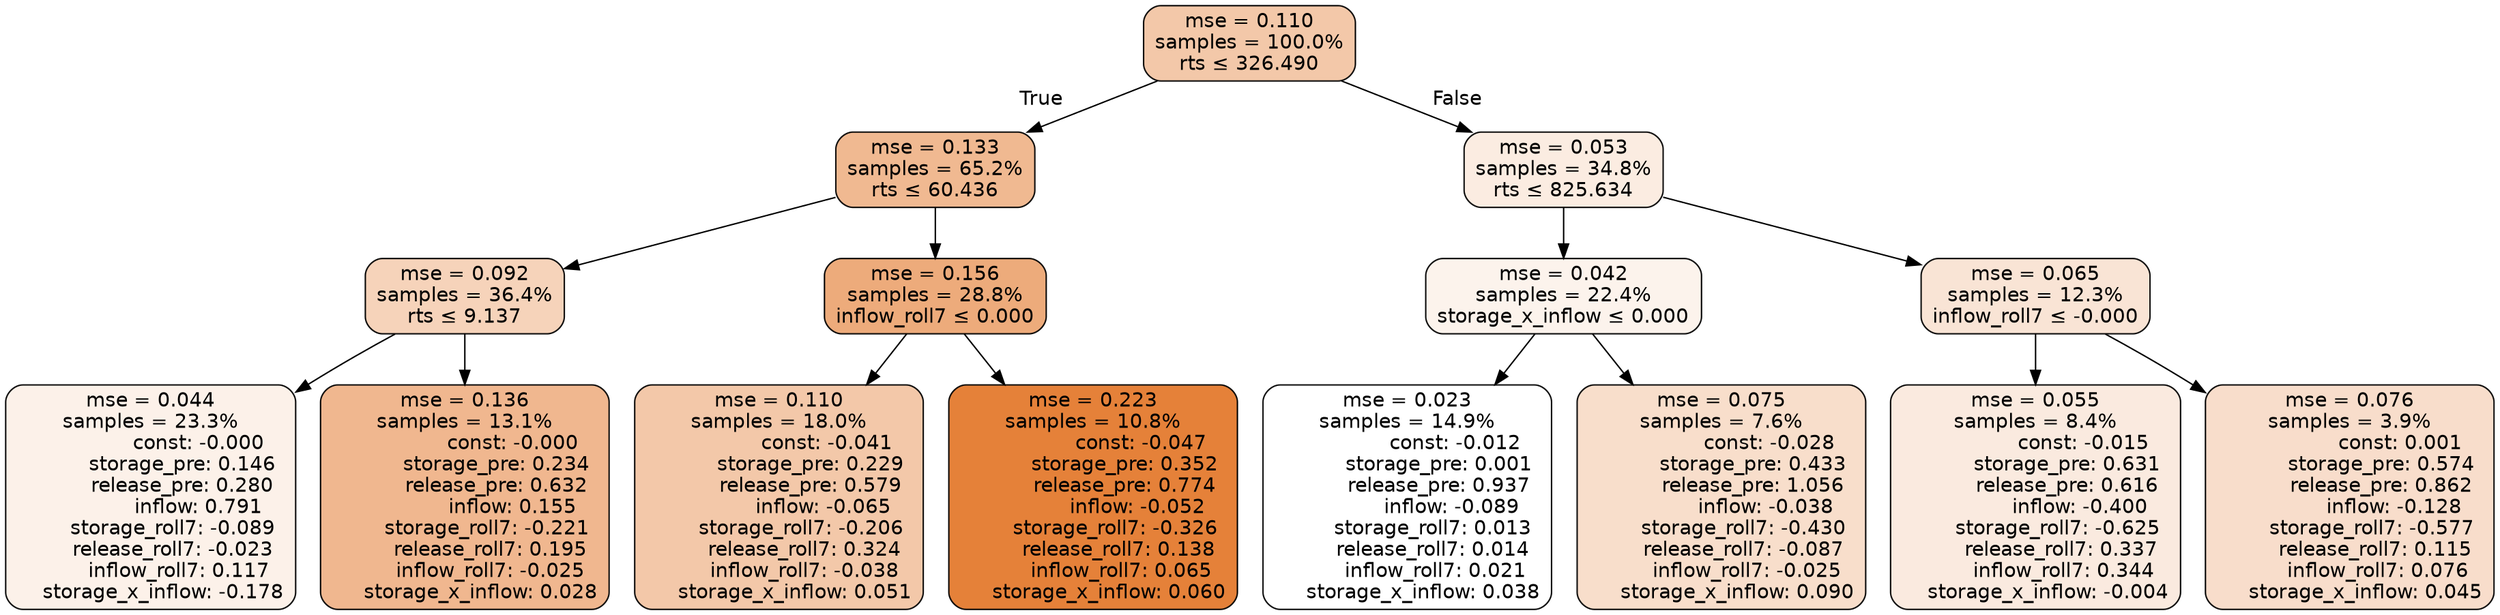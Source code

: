 digraph tree {
bgcolor="transparent"
node [shape=rectangle, style="filled, rounded", color="black", fontname=helvetica] ;
edge [fontname=helvetica] ;
	"0" [label="mse = 0.110
samples = 100.0%
rts &le; 326.490", fillcolor="#f3c8a9"]
	"1" [label="mse = 0.133
samples = 65.2%
rts &le; 60.436", fillcolor="#f0b991"]
	"2" [label="mse = 0.092
samples = 36.4%
rts &le; 9.137", fillcolor="#f6d3ba"]
	"3" [label="mse = 0.044
samples = 23.3%
               const: -0.000
          storage_pre: 0.146
          release_pre: 0.280
               inflow: 0.791
       storage_roll7: -0.089
       release_roll7: -0.023
         inflow_roll7: 0.117
    storage_x_inflow: -0.178", fillcolor="#fcf1e9"]
	"4" [label="mse = 0.136
samples = 13.1%
               const: -0.000
          storage_pre: 0.234
          release_pre: 0.632
               inflow: 0.155
       storage_roll7: -0.221
        release_roll7: 0.195
        inflow_roll7: -0.025
     storage_x_inflow: 0.028", fillcolor="#f0b78f"]
	"5" [label="mse = 0.156
samples = 28.8%
inflow_roll7 &le; 0.000", fillcolor="#edab7b"]
	"6" [label="mse = 0.110
samples = 18.0%
               const: -0.041
          storage_pre: 0.229
          release_pre: 0.579
              inflow: -0.065
       storage_roll7: -0.206
        release_roll7: 0.324
        inflow_roll7: -0.038
     storage_x_inflow: 0.051", fillcolor="#f3c8a9"]
	"7" [label="mse = 0.223
samples = 10.8%
               const: -0.047
          storage_pre: 0.352
          release_pre: 0.774
              inflow: -0.052
       storage_roll7: -0.326
        release_roll7: 0.138
         inflow_roll7: 0.065
     storage_x_inflow: 0.060", fillcolor="#e58139"]
	"8" [label="mse = 0.053
samples = 34.8%
rts &le; 825.634", fillcolor="#fbece1"]
	"9" [label="mse = 0.042
samples = 22.4%
storage_x_inflow &le; 0.000", fillcolor="#fcf3ec"]
	"10" [label="mse = 0.023
samples = 14.9%
               const: -0.012
          storage_pre: 0.001
          release_pre: 0.937
              inflow: -0.089
        storage_roll7: 0.013
        release_roll7: 0.014
         inflow_roll7: 0.021
     storage_x_inflow: 0.038", fillcolor="#ffffff"]
	"11" [label="mse = 0.075
samples = 7.6%
               const: -0.028
          storage_pre: 0.433
          release_pre: 1.056
              inflow: -0.038
       storage_roll7: -0.430
       release_roll7: -0.087
        inflow_roll7: -0.025
     storage_x_inflow: 0.090", fillcolor="#f8decb"]
	"12" [label="mse = 0.065
samples = 12.3%
inflow_roll7 &le; -0.000", fillcolor="#f9e4d5"]
	"13" [label="mse = 0.055
samples = 8.4%
               const: -0.015
          storage_pre: 0.631
          release_pre: 0.616
              inflow: -0.400
       storage_roll7: -0.625
        release_roll7: 0.337
         inflow_roll7: 0.344
    storage_x_inflow: -0.004", fillcolor="#faeadf"]
	"14" [label="mse = 0.076
samples = 3.9%
                const: 0.001
          storage_pre: 0.574
          release_pre: 0.862
              inflow: -0.128
       storage_roll7: -0.577
        release_roll7: 0.115
         inflow_roll7: 0.076
     storage_x_inflow: 0.045", fillcolor="#f8ddcb"]

	"0" -> "1" [labeldistance=2.5, labelangle=45, headlabel="True"]
	"1" -> "2"
	"2" -> "3"
	"2" -> "4"
	"1" -> "5"
	"5" -> "6"
	"5" -> "7"
	"0" -> "8" [labeldistance=2.5, labelangle=-45, headlabel="False"]
	"8" -> "9"
	"9" -> "10"
	"9" -> "11"
	"8" -> "12"
	"12" -> "13"
	"12" -> "14"
}